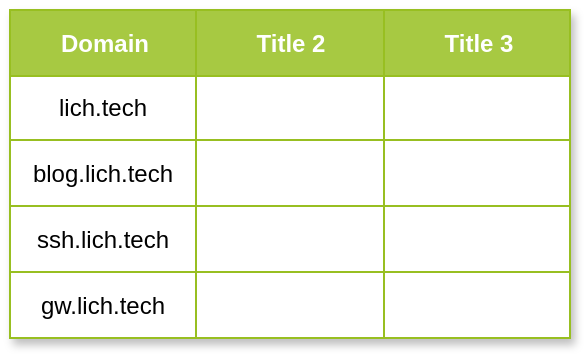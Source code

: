 <mxfile version="22.1.0" type="github">
  <diagram name="第 1 页" id="e-LJE6VTRzdldm77Gw4b">
    <mxGraphModel dx="819" dy="450" grid="1" gridSize="10" guides="1" tooltips="1" connect="1" arrows="1" fold="1" page="1" pageScale="1" pageWidth="827" pageHeight="1169" math="0" shadow="0">
      <root>
        <mxCell id="0" />
        <mxCell id="1" parent="0" />
        <mxCell id="aT-gy3MvPZUW-YlDvAiX-1" value="Assets" style="childLayout=tableLayout;recursiveResize=0;strokeColor=#98bf21;fillColor=#A7C942;shadow=1;" vertex="1" parent="1">
          <mxGeometry x="190" y="260" width="280" height="164" as="geometry" />
        </mxCell>
        <mxCell id="aT-gy3MvPZUW-YlDvAiX-2" style="shape=tableRow;horizontal=0;startSize=0;swimlaneHead=0;swimlaneBody=0;top=0;left=0;bottom=0;right=0;dropTarget=0;collapsible=0;recursiveResize=0;expand=0;fontStyle=0;strokeColor=inherit;fillColor=#ffffff;" vertex="1" parent="aT-gy3MvPZUW-YlDvAiX-1">
          <mxGeometry width="280" height="33" as="geometry" />
        </mxCell>
        <mxCell id="aT-gy3MvPZUW-YlDvAiX-3" value="Domain" style="connectable=0;recursiveResize=0;strokeColor=inherit;fillColor=#A7C942;align=center;fontStyle=1;fontColor=#FFFFFF;html=1;" vertex="1" parent="aT-gy3MvPZUW-YlDvAiX-2">
          <mxGeometry width="93" height="33" as="geometry">
            <mxRectangle width="93" height="33" as="alternateBounds" />
          </mxGeometry>
        </mxCell>
        <mxCell id="aT-gy3MvPZUW-YlDvAiX-4" value="Title 2" style="connectable=0;recursiveResize=0;strokeColor=inherit;fillColor=#A7C942;align=center;fontStyle=1;fontColor=#FFFFFF;html=1;" vertex="1" parent="aT-gy3MvPZUW-YlDvAiX-2">
          <mxGeometry x="93" width="94" height="33" as="geometry">
            <mxRectangle width="94" height="33" as="alternateBounds" />
          </mxGeometry>
        </mxCell>
        <mxCell id="aT-gy3MvPZUW-YlDvAiX-5" value="Title 3" style="connectable=0;recursiveResize=0;strokeColor=inherit;fillColor=#A7C942;align=center;fontStyle=1;fontColor=#FFFFFF;html=1;" vertex="1" parent="aT-gy3MvPZUW-YlDvAiX-2">
          <mxGeometry x="187" width="93" height="33" as="geometry">
            <mxRectangle width="93" height="33" as="alternateBounds" />
          </mxGeometry>
        </mxCell>
        <mxCell id="aT-gy3MvPZUW-YlDvAiX-6" value="" style="shape=tableRow;horizontal=0;startSize=0;swimlaneHead=0;swimlaneBody=0;top=0;left=0;bottom=0;right=0;dropTarget=0;collapsible=0;recursiveResize=0;expand=0;fontStyle=0;strokeColor=inherit;fillColor=#ffffff;" vertex="1" parent="aT-gy3MvPZUW-YlDvAiX-1">
          <mxGeometry y="33" width="280" height="32" as="geometry" />
        </mxCell>
        <mxCell id="aT-gy3MvPZUW-YlDvAiX-7" value="lich.tech" style="connectable=0;recursiveResize=0;strokeColor=inherit;fillColor=inherit;align=center;whiteSpace=wrap;html=1;" vertex="1" parent="aT-gy3MvPZUW-YlDvAiX-6">
          <mxGeometry width="93" height="32" as="geometry">
            <mxRectangle width="93" height="32" as="alternateBounds" />
          </mxGeometry>
        </mxCell>
        <mxCell id="aT-gy3MvPZUW-YlDvAiX-8" value="" style="connectable=0;recursiveResize=0;strokeColor=inherit;fillColor=inherit;align=center;whiteSpace=wrap;html=1;" vertex="1" parent="aT-gy3MvPZUW-YlDvAiX-6">
          <mxGeometry x="93" width="94" height="32" as="geometry">
            <mxRectangle width="94" height="32" as="alternateBounds" />
          </mxGeometry>
        </mxCell>
        <mxCell id="aT-gy3MvPZUW-YlDvAiX-9" value="" style="connectable=0;recursiveResize=0;strokeColor=inherit;fillColor=inherit;align=center;whiteSpace=wrap;html=1;" vertex="1" parent="aT-gy3MvPZUW-YlDvAiX-6">
          <mxGeometry x="187" width="93" height="32" as="geometry">
            <mxRectangle width="93" height="32" as="alternateBounds" />
          </mxGeometry>
        </mxCell>
        <mxCell id="aT-gy3MvPZUW-YlDvAiX-14" value="" style="shape=tableRow;horizontal=0;startSize=0;swimlaneHead=0;swimlaneBody=0;top=0;left=0;bottom=0;right=0;dropTarget=0;collapsible=0;recursiveResize=0;expand=0;fontStyle=0;strokeColor=inherit;fillColor=#ffffff;" vertex="1" parent="aT-gy3MvPZUW-YlDvAiX-1">
          <mxGeometry y="65" width="280" height="33" as="geometry" />
        </mxCell>
        <mxCell id="aT-gy3MvPZUW-YlDvAiX-15" value="blog.lich.tech" style="connectable=0;recursiveResize=0;strokeColor=inherit;fillColor=inherit;fontStyle=0;align=center;whiteSpace=wrap;html=1;" vertex="1" parent="aT-gy3MvPZUW-YlDvAiX-14">
          <mxGeometry width="93" height="33" as="geometry">
            <mxRectangle width="93" height="33" as="alternateBounds" />
          </mxGeometry>
        </mxCell>
        <mxCell id="aT-gy3MvPZUW-YlDvAiX-16" value="" style="connectable=0;recursiveResize=0;strokeColor=inherit;fillColor=inherit;fontStyle=0;align=center;whiteSpace=wrap;html=1;" vertex="1" parent="aT-gy3MvPZUW-YlDvAiX-14">
          <mxGeometry x="93" width="94" height="33" as="geometry">
            <mxRectangle width="94" height="33" as="alternateBounds" />
          </mxGeometry>
        </mxCell>
        <mxCell id="aT-gy3MvPZUW-YlDvAiX-17" value="" style="connectable=0;recursiveResize=0;strokeColor=inherit;fillColor=inherit;fontStyle=0;align=center;whiteSpace=wrap;html=1;" vertex="1" parent="aT-gy3MvPZUW-YlDvAiX-14">
          <mxGeometry x="187" width="93" height="33" as="geometry">
            <mxRectangle width="93" height="33" as="alternateBounds" />
          </mxGeometry>
        </mxCell>
        <mxCell id="aT-gy3MvPZUW-YlDvAiX-35" style="shape=tableRow;horizontal=0;startSize=0;swimlaneHead=0;swimlaneBody=0;top=0;left=0;bottom=0;right=0;dropTarget=0;collapsible=0;recursiveResize=0;expand=0;fontStyle=0;strokeColor=inherit;fillColor=#ffffff;" vertex="1" parent="aT-gy3MvPZUW-YlDvAiX-1">
          <mxGeometry y="98" width="280" height="33" as="geometry" />
        </mxCell>
        <mxCell id="aT-gy3MvPZUW-YlDvAiX-36" value="ssh.lich.tech" style="connectable=0;recursiveResize=0;strokeColor=inherit;fillColor=inherit;fontStyle=0;align=center;whiteSpace=wrap;html=1;" vertex="1" parent="aT-gy3MvPZUW-YlDvAiX-35">
          <mxGeometry width="93" height="33" as="geometry">
            <mxRectangle width="93" height="33" as="alternateBounds" />
          </mxGeometry>
        </mxCell>
        <mxCell id="aT-gy3MvPZUW-YlDvAiX-37" style="connectable=0;recursiveResize=0;strokeColor=inherit;fillColor=inherit;fontStyle=0;align=center;whiteSpace=wrap;html=1;" vertex="1" parent="aT-gy3MvPZUW-YlDvAiX-35">
          <mxGeometry x="93" width="94" height="33" as="geometry">
            <mxRectangle width="94" height="33" as="alternateBounds" />
          </mxGeometry>
        </mxCell>
        <mxCell id="aT-gy3MvPZUW-YlDvAiX-38" style="connectable=0;recursiveResize=0;strokeColor=inherit;fillColor=inherit;fontStyle=0;align=center;whiteSpace=wrap;html=1;" vertex="1" parent="aT-gy3MvPZUW-YlDvAiX-35">
          <mxGeometry x="187" width="93" height="33" as="geometry">
            <mxRectangle width="93" height="33" as="alternateBounds" />
          </mxGeometry>
        </mxCell>
        <mxCell id="aT-gy3MvPZUW-YlDvAiX-39" style="shape=tableRow;horizontal=0;startSize=0;swimlaneHead=0;swimlaneBody=0;top=0;left=0;bottom=0;right=0;dropTarget=0;collapsible=0;recursiveResize=0;expand=0;fontStyle=0;strokeColor=inherit;fillColor=#ffffff;" vertex="1" parent="aT-gy3MvPZUW-YlDvAiX-1">
          <mxGeometry y="131" width="280" height="33" as="geometry" />
        </mxCell>
        <mxCell id="aT-gy3MvPZUW-YlDvAiX-40" value="gw.lich.tech" style="connectable=0;recursiveResize=0;strokeColor=inherit;fillColor=inherit;fontStyle=0;align=center;whiteSpace=wrap;html=1;" vertex="1" parent="aT-gy3MvPZUW-YlDvAiX-39">
          <mxGeometry width="93" height="33" as="geometry">
            <mxRectangle width="93" height="33" as="alternateBounds" />
          </mxGeometry>
        </mxCell>
        <mxCell id="aT-gy3MvPZUW-YlDvAiX-41" style="connectable=0;recursiveResize=0;strokeColor=inherit;fillColor=inherit;fontStyle=0;align=center;whiteSpace=wrap;html=1;" vertex="1" parent="aT-gy3MvPZUW-YlDvAiX-39">
          <mxGeometry x="93" width="94" height="33" as="geometry">
            <mxRectangle width="94" height="33" as="alternateBounds" />
          </mxGeometry>
        </mxCell>
        <mxCell id="aT-gy3MvPZUW-YlDvAiX-42" style="connectable=0;recursiveResize=0;strokeColor=inherit;fillColor=inherit;fontStyle=0;align=center;whiteSpace=wrap;html=1;" vertex="1" parent="aT-gy3MvPZUW-YlDvAiX-39">
          <mxGeometry x="187" width="93" height="33" as="geometry">
            <mxRectangle width="93" height="33" as="alternateBounds" />
          </mxGeometry>
        </mxCell>
      </root>
    </mxGraphModel>
  </diagram>
</mxfile>
